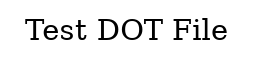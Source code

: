digraph DotTest {
  label="Test DOT File";
  labelloc="t";
  node[shape="tab"];
  splines="ortho";
}
